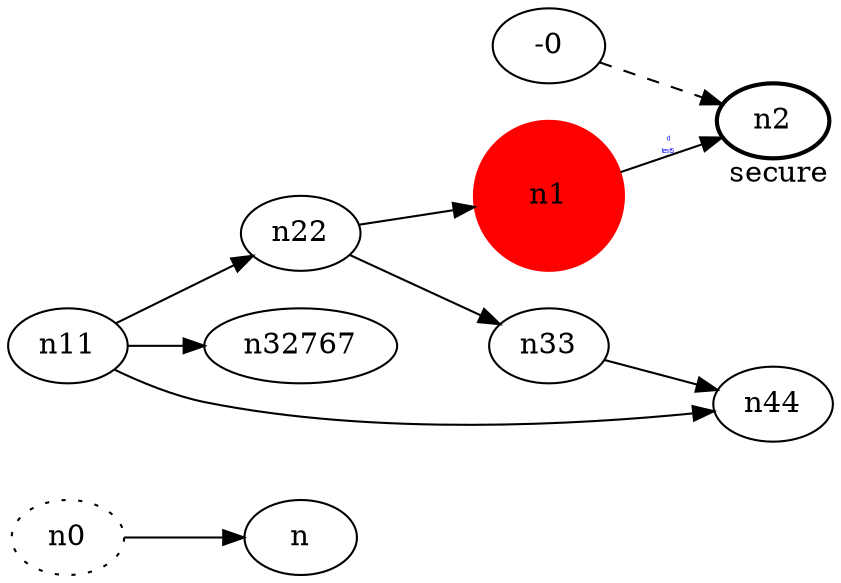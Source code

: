 digraph test5 {
	rankdir=LR;
	fontcolor=blue; /* c0; c1; c0 -- c1 */
	n0 [style=dotted, fillcolor="#123456"]; // c2; c3; c2 -- c3
	n1 [height=1, width=1, color=red, style=filled];
	n2 [style=bold, xlabel="secure"];
	n0 -> n-0 -> n2[style=dashed];
	n1 -> n2 [fontname="comic sans", label="d\n\l\G", fontcolor=blue, fontsize=3];
	n11 -> n22;
	n11 -> n32767;
	n11 -> n44;
	n22 -> n33;
	n22 -> n1;
	n33 -> n44;
}
